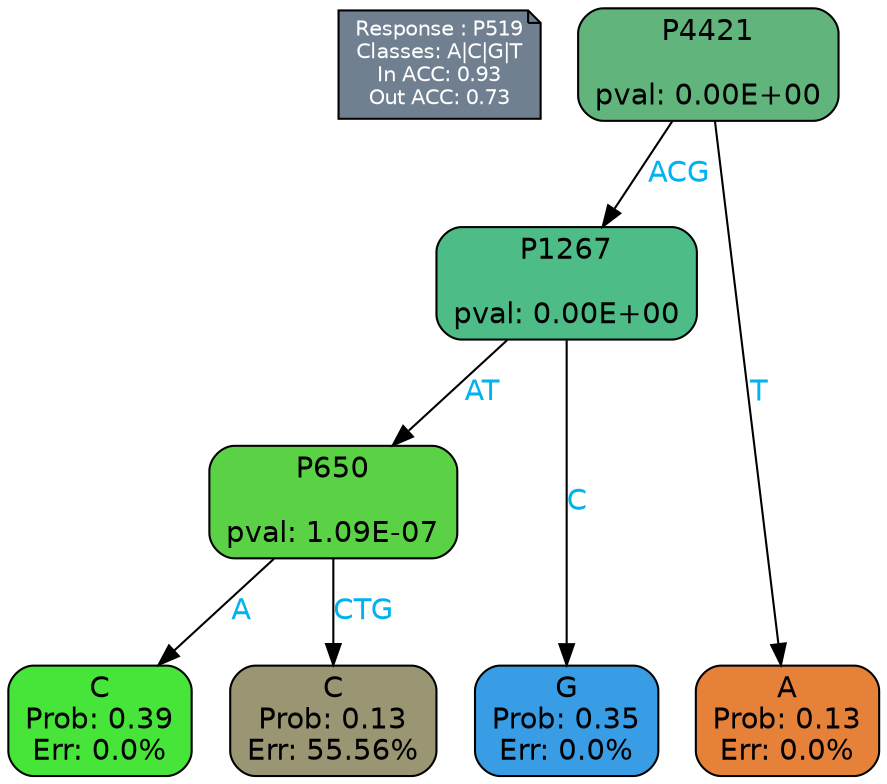 digraph Tree {
node [shape=box, style="filled, rounded", color="black", fontname=helvetica] ;
graph [ranksep=equally, splines=polylines, bgcolor=transparent, dpi=600] ;
edge [fontname=helvetica] ;
LEGEND [label="Response : P519
Classes: A|C|G|T
In ACC: 0.93
Out ACC: 0.73
",shape=note,align=left,style=filled,fillcolor="slategray",fontcolor="white",fontsize=10];1 [label="P4421

pval: 0.00E+00", fillcolor="#60b47c"] ;
2 [label="P1267

pval: 0.00E+00", fillcolor="#4dbc86"] ;
3 [label="P650

pval: 1.09E-07", fillcolor="#5bd146"] ;
4 [label="C
Prob: 0.39
Err: 0.0%", fillcolor="#47e539"] ;
5 [label="C
Prob: 0.13
Err: 55.56%", fillcolor="#9a9572"] ;
6 [label="G
Prob: 0.35
Err: 0.0%", fillcolor="#399de5"] ;
7 [label="A
Prob: 0.13
Err: 0.0%", fillcolor="#e58139"] ;
1 -> 2 [label="ACG",fontcolor=deepskyblue2] ;
1 -> 7 [label="T",fontcolor=deepskyblue2] ;
2 -> 3 [label="AT",fontcolor=deepskyblue2] ;
2 -> 6 [label="C",fontcolor=deepskyblue2] ;
3 -> 4 [label="A",fontcolor=deepskyblue2] ;
3 -> 5 [label="CTG",fontcolor=deepskyblue2] ;
{rank = same; 4;5;6;7;}{rank = same; LEGEND;1;}}